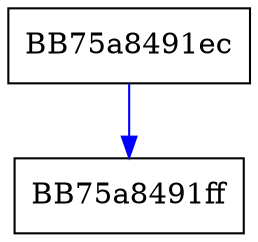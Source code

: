 digraph CreateXml {
  node [shape="box"];
  graph [splines=ortho];
  BB75a8491ec -> BB75a8491ff [color="blue"];
}